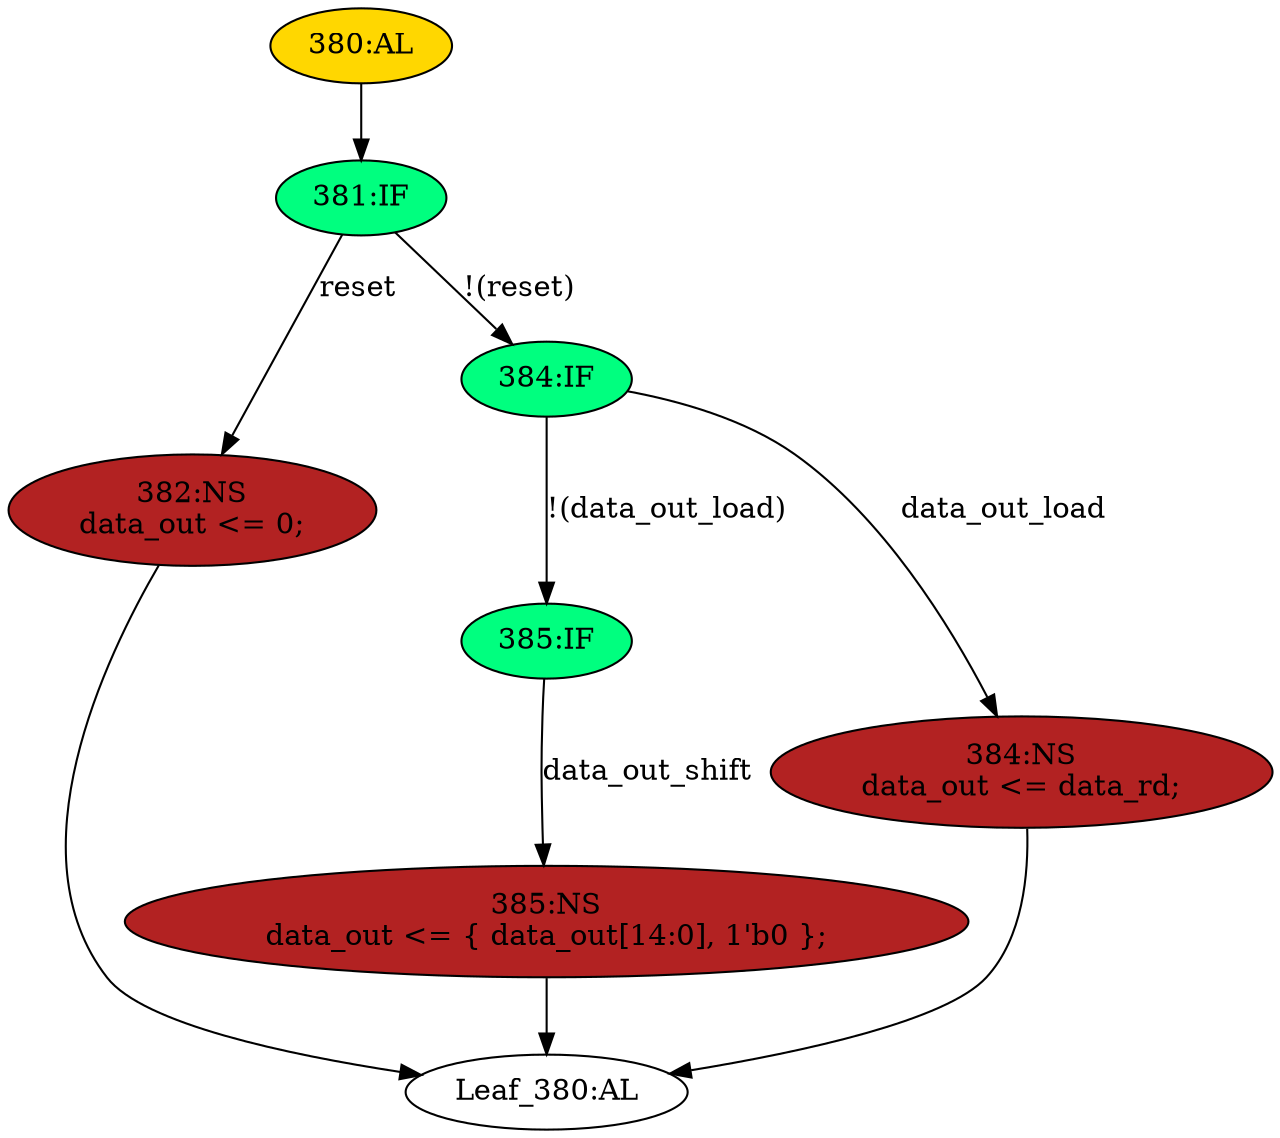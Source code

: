 strict digraph "" {
	node [label="\N"];
	"385:IF"	 [ast="<pyverilog.vparser.ast.IfStatement object at 0x7f2608cee9d0>",
		fillcolor=springgreen,
		label="385:IF",
		statements="[]",
		style=filled,
		typ=IfStatement];
	"385:NS"	 [ast="<pyverilog.vparser.ast.NonblockingSubstitution object at 0x7f2608ceea90>",
		fillcolor=firebrick,
		label="385:NS
data_out <= { data_out[14:0], 1'b0 };",
		statements="[<pyverilog.vparser.ast.NonblockingSubstitution object at 0x7f2608ceea90>]",
		style=filled,
		typ=NonblockingSubstitution];
	"385:IF" -> "385:NS"	 [cond="['data_out_shift']",
		label=data_out_shift,
		lineno=385];
	"Leaf_380:AL"	 [def_var="['data_out']",
		label="Leaf_380:AL"];
	"385:NS" -> "Leaf_380:AL"	 [cond="[]",
		lineno=None];
	"382:NS"	 [ast="<pyverilog.vparser.ast.NonblockingSubstitution object at 0x7f2608cf1050>",
		fillcolor=firebrick,
		label="382:NS
data_out <= 0;",
		statements="[<pyverilog.vparser.ast.NonblockingSubstitution object at 0x7f2608cf1050>]",
		style=filled,
		typ=NonblockingSubstitution];
	"382:NS" -> "Leaf_380:AL"	 [cond="[]",
		lineno=None];
	"381:IF"	 [ast="<pyverilog.vparser.ast.IfStatement object at 0x7f2608ceedd0>",
		fillcolor=springgreen,
		label="381:IF",
		statements="[]",
		style=filled,
		typ=IfStatement];
	"381:IF" -> "382:NS"	 [cond="['reset']",
		label=reset,
		lineno=381];
	"384:IF"	 [ast="<pyverilog.vparser.ast.IfStatement object at 0x7f2608ceee10>",
		fillcolor=springgreen,
		label="384:IF",
		statements="[]",
		style=filled,
		typ=IfStatement];
	"381:IF" -> "384:IF"	 [cond="['reset']",
		label="!(reset)",
		lineno=381];
	"384:NS"	 [ast="<pyverilog.vparser.ast.NonblockingSubstitution object at 0x7f2608ceee50>",
		fillcolor=firebrick,
		label="384:NS
data_out <= data_rd;",
		statements="[<pyverilog.vparser.ast.NonblockingSubstitution object at 0x7f2608ceee50>]",
		style=filled,
		typ=NonblockingSubstitution];
	"384:NS" -> "Leaf_380:AL"	 [cond="[]",
		lineno=None];
	"380:AL"	 [ast="<pyverilog.vparser.ast.Always object at 0x7f2608cf1210>",
		clk_sens=True,
		fillcolor=gold,
		label="380:AL",
		sens="['mdc', 'reset']",
		statements="[]",
		style=filled,
		typ=Always,
		use_var="['reset', 'data_out_load', 'data_out_shift', 'data_out', 'data_rd']"];
	"380:AL" -> "381:IF"	 [cond="[]",
		lineno=None];
	"384:IF" -> "385:IF"	 [cond="['data_out_load']",
		label="!(data_out_load)",
		lineno=384];
	"384:IF" -> "384:NS"	 [cond="['data_out_load']",
		label=data_out_load,
		lineno=384];
}
